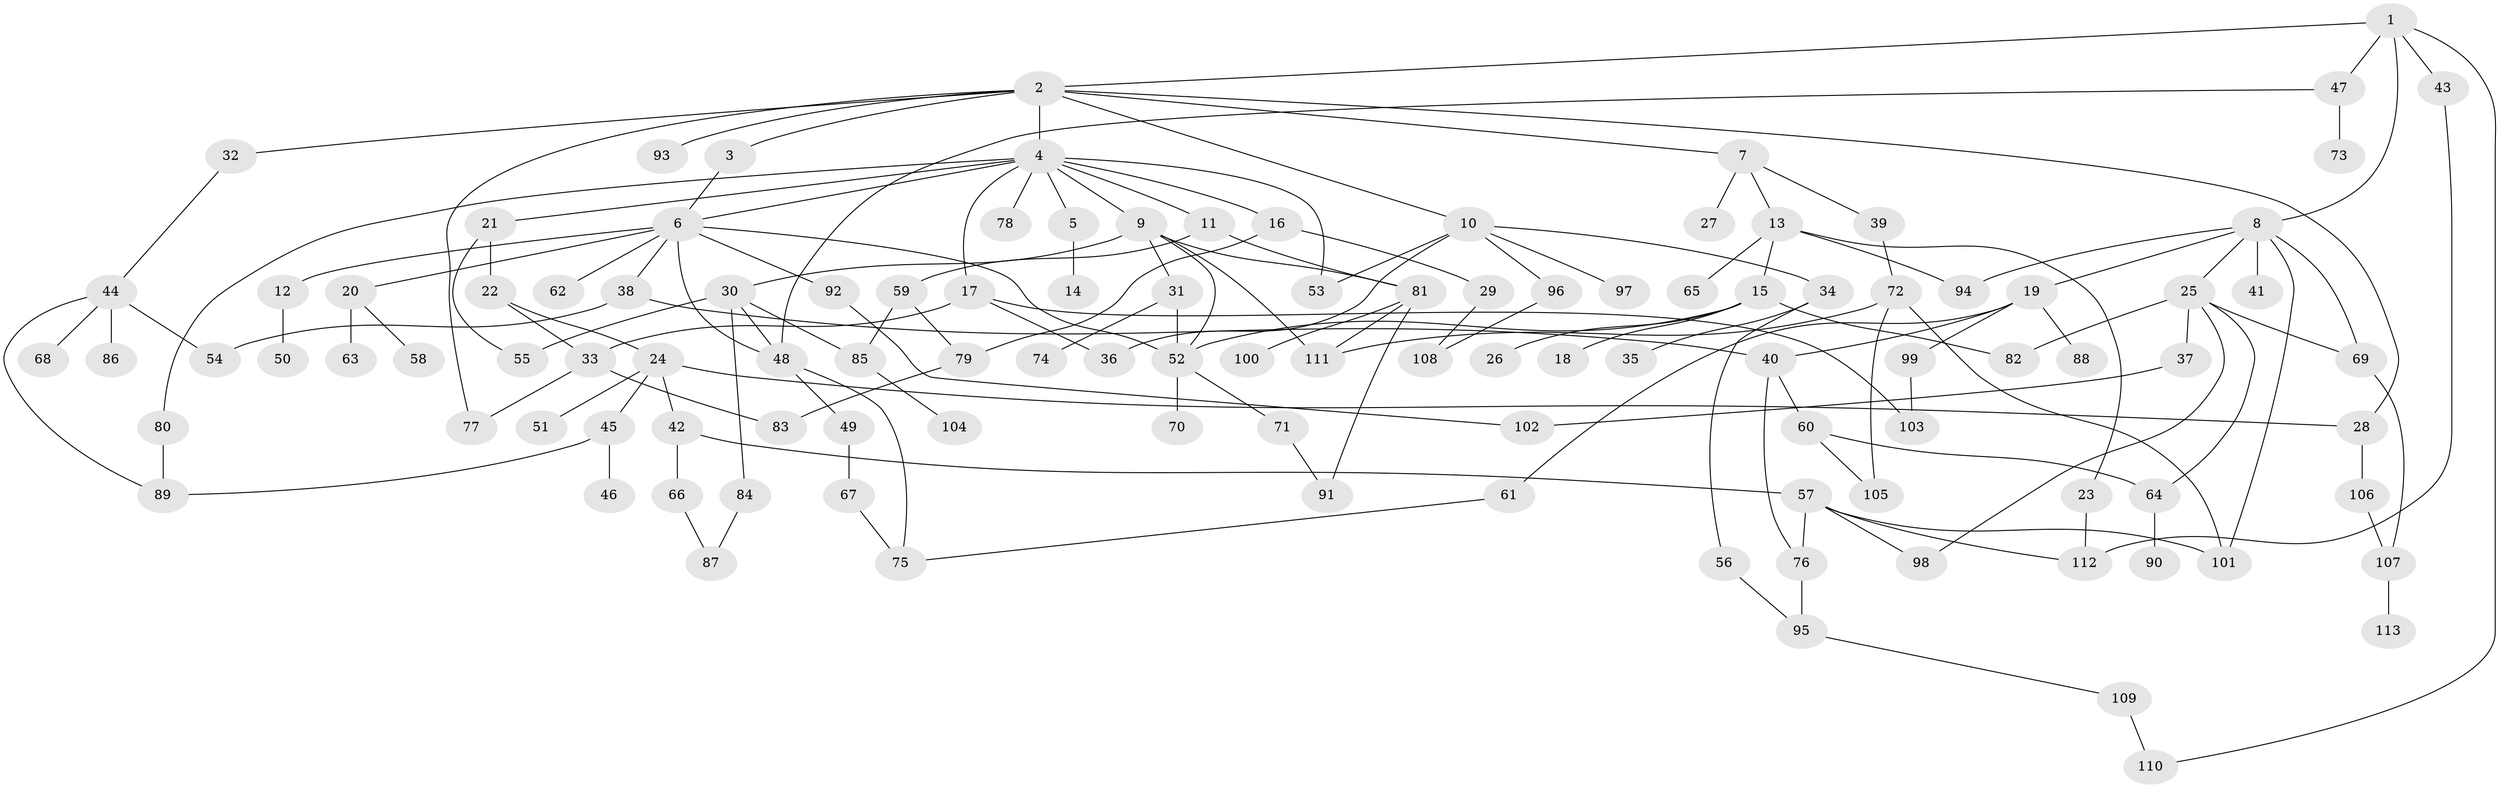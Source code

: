 // Generated by graph-tools (version 1.1) at 2025/42/03/09/25 04:42:26]
// undirected, 113 vertices, 155 edges
graph export_dot {
graph [start="1"]
  node [color=gray90,style=filled];
  1;
  2;
  3;
  4;
  5;
  6;
  7;
  8;
  9;
  10;
  11;
  12;
  13;
  14;
  15;
  16;
  17;
  18;
  19;
  20;
  21;
  22;
  23;
  24;
  25;
  26;
  27;
  28;
  29;
  30;
  31;
  32;
  33;
  34;
  35;
  36;
  37;
  38;
  39;
  40;
  41;
  42;
  43;
  44;
  45;
  46;
  47;
  48;
  49;
  50;
  51;
  52;
  53;
  54;
  55;
  56;
  57;
  58;
  59;
  60;
  61;
  62;
  63;
  64;
  65;
  66;
  67;
  68;
  69;
  70;
  71;
  72;
  73;
  74;
  75;
  76;
  77;
  78;
  79;
  80;
  81;
  82;
  83;
  84;
  85;
  86;
  87;
  88;
  89;
  90;
  91;
  92;
  93;
  94;
  95;
  96;
  97;
  98;
  99;
  100;
  101;
  102;
  103;
  104;
  105;
  106;
  107;
  108;
  109;
  110;
  111;
  112;
  113;
  1 -- 2;
  1 -- 8;
  1 -- 43;
  1 -- 47;
  1 -- 110;
  2 -- 3;
  2 -- 4;
  2 -- 7;
  2 -- 10;
  2 -- 32;
  2 -- 93;
  2 -- 28;
  2 -- 77;
  3 -- 6;
  4 -- 5;
  4 -- 9;
  4 -- 11;
  4 -- 16;
  4 -- 17;
  4 -- 21;
  4 -- 78;
  4 -- 80;
  4 -- 53;
  4 -- 6;
  5 -- 14;
  6 -- 12;
  6 -- 20;
  6 -- 38;
  6 -- 62;
  6 -- 92;
  6 -- 52;
  6 -- 48;
  7 -- 13;
  7 -- 27;
  7 -- 39;
  8 -- 19;
  8 -- 25;
  8 -- 41;
  8 -- 94;
  8 -- 101;
  8 -- 69;
  9 -- 30;
  9 -- 31;
  9 -- 52;
  9 -- 111;
  9 -- 81;
  10 -- 34;
  10 -- 36;
  10 -- 53;
  10 -- 96;
  10 -- 97;
  11 -- 59;
  11 -- 81;
  12 -- 50;
  13 -- 15;
  13 -- 23;
  13 -- 65;
  13 -- 94;
  15 -- 18;
  15 -- 26;
  15 -- 82;
  15 -- 52;
  16 -- 29;
  16 -- 79;
  17 -- 103;
  17 -- 33;
  17 -- 36;
  19 -- 61;
  19 -- 88;
  19 -- 99;
  19 -- 40;
  20 -- 58;
  20 -- 63;
  21 -- 22;
  21 -- 55;
  22 -- 24;
  22 -- 33;
  23 -- 112;
  24 -- 28;
  24 -- 42;
  24 -- 45;
  24 -- 51;
  25 -- 37;
  25 -- 64;
  25 -- 69;
  25 -- 98;
  25 -- 82;
  28 -- 106;
  29 -- 108;
  30 -- 48;
  30 -- 84;
  30 -- 85;
  30 -- 55;
  31 -- 74;
  31 -- 52;
  32 -- 44;
  33 -- 77;
  33 -- 83;
  34 -- 35;
  34 -- 56;
  37 -- 102;
  38 -- 40;
  38 -- 54;
  39 -- 72;
  40 -- 60;
  40 -- 76;
  42 -- 57;
  42 -- 66;
  43 -- 112;
  44 -- 54;
  44 -- 68;
  44 -- 86;
  44 -- 89;
  45 -- 46;
  45 -- 89;
  47 -- 73;
  47 -- 48;
  48 -- 49;
  48 -- 75;
  49 -- 67;
  52 -- 70;
  52 -- 71;
  56 -- 95;
  57 -- 76;
  57 -- 98;
  57 -- 101;
  57 -- 112;
  59 -- 79;
  59 -- 85;
  60 -- 105;
  60 -- 64;
  61 -- 75;
  64 -- 90;
  66 -- 87;
  67 -- 75;
  69 -- 107;
  71 -- 91;
  72 -- 105;
  72 -- 111;
  72 -- 101;
  76 -- 95;
  79 -- 83;
  80 -- 89;
  81 -- 91;
  81 -- 100;
  81 -- 111;
  84 -- 87;
  85 -- 104;
  92 -- 102;
  95 -- 109;
  96 -- 108;
  99 -- 103;
  106 -- 107;
  107 -- 113;
  109 -- 110;
}
